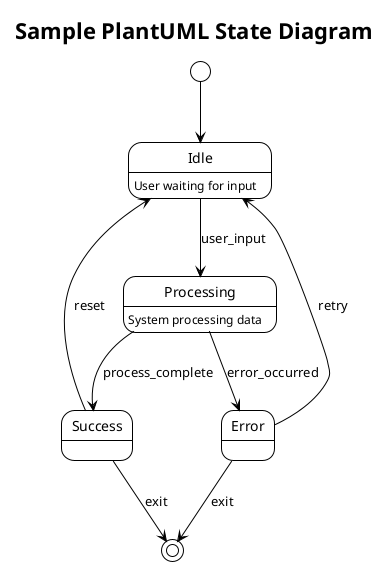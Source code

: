 @startuml
!theme plain
title Sample PlantUML State Diagram

[*] --> Idle
Idle : User waiting for input
Idle --> Processing : user_input
Processing : System processing data
Processing --> Success : process_complete
Processing --> Error : error_occurred
Success --> Idle : reset
Error --> Idle : retry
Success --> [*] : exit
Error --> [*] : exit

@enduml